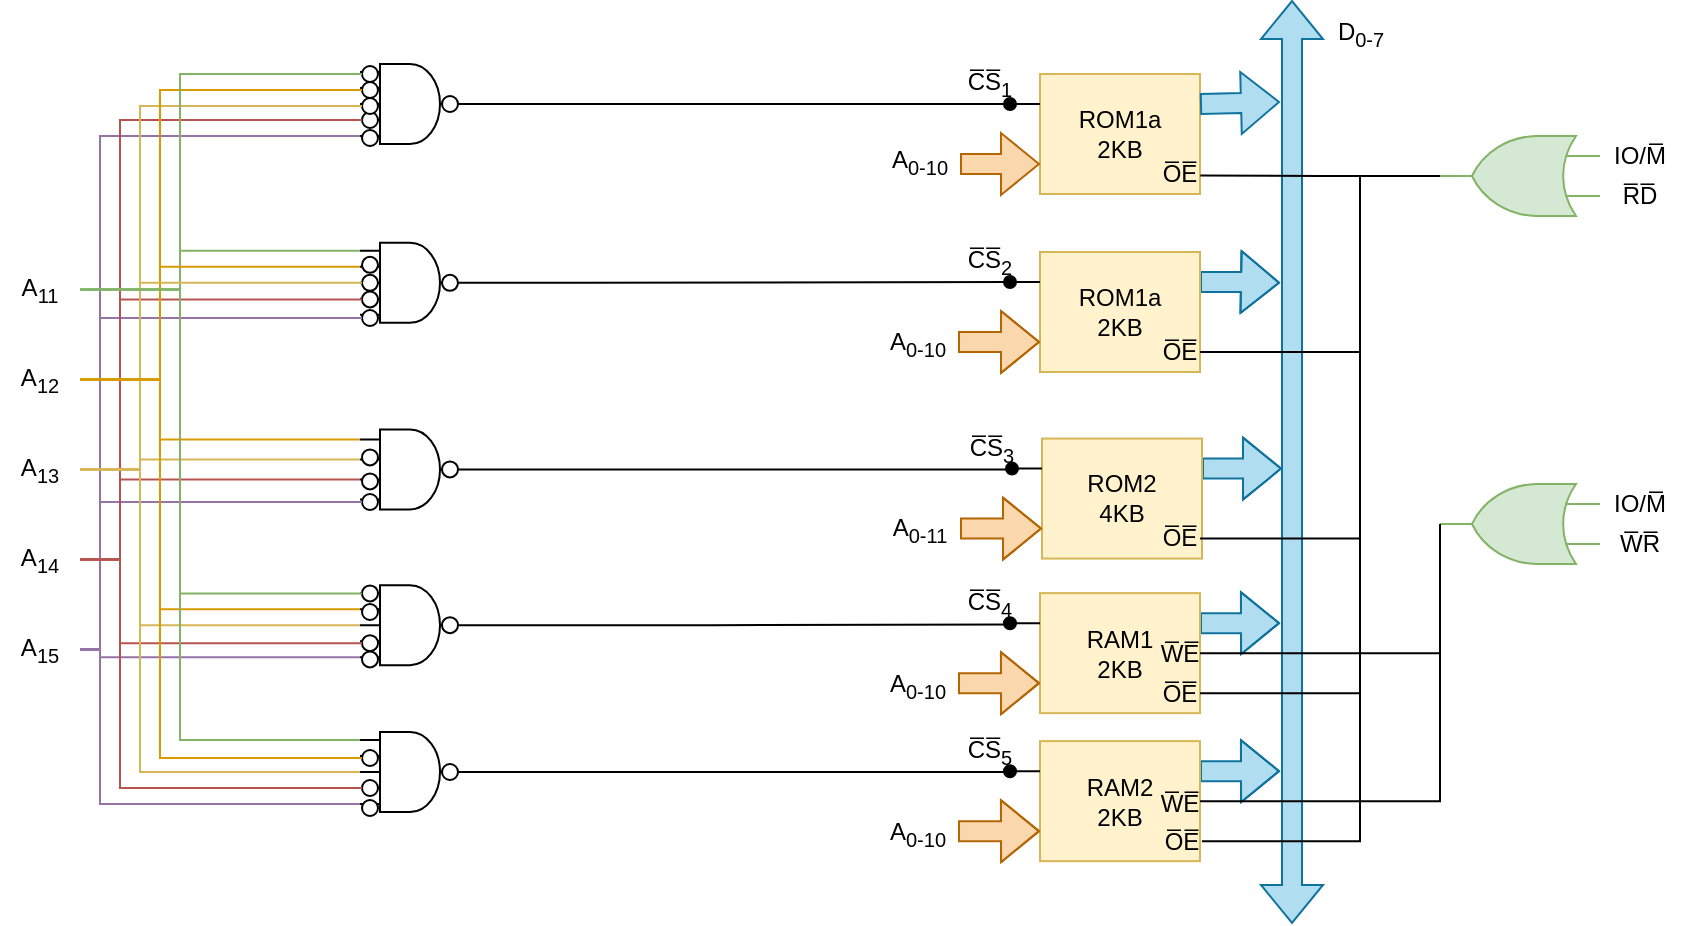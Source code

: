 <mxfile version="24.2.8" type="github">
  <diagram name="Page-1" id="wMXihCremsNAc0sntlir">
    <mxGraphModel dx="875" dy="448" grid="1" gridSize="10" guides="1" tooltips="1" connect="1" arrows="1" fold="1" page="1" pageScale="1" pageWidth="850" pageHeight="1100" math="0" shadow="0">
      <root>
        <mxCell id="0" />
        <mxCell id="1" parent="0" />
        <mxCell id="dRk_QViRMOGvH4dLuAci-54" style="edgeStyle=orthogonalEdgeStyle;rounded=0;orthogonalLoop=1;jettySize=auto;html=1;endArrow=none;endFill=0;entryX=0.853;entryY=1.01;entryDx=0;entryDy=0;entryPerimeter=0;exitX=1;exitY=0.5;exitDx=0;exitDy=0;exitPerimeter=0;" parent="1" source="QWGteJKaWxNjvonfapun-54" target="dRk_QViRMOGvH4dLuAci-194" edge="1">
          <mxGeometry relative="1" as="geometry">
            <mxPoint x="560" y="370" as="targetPoint" />
            <Array as="points">
              <mxPoint x="355" y="371" />
              <mxPoint x="506" y="370" />
            </Array>
            <mxPoint x="300" y="370" as="sourcePoint" />
          </mxGeometry>
        </mxCell>
        <mxCell id="dRk_QViRMOGvH4dLuAci-55" style="edgeStyle=orthogonalEdgeStyle;rounded=0;orthogonalLoop=1;jettySize=auto;html=1;endArrow=none;endFill=0;entryX=0.75;entryY=1;entryDx=0;entryDy=0;exitX=1;exitY=0.5;exitDx=0;exitDy=0;exitPerimeter=0;" parent="1" source="QWGteJKaWxNjvonfapun-55" target="dRk_QViRMOGvH4dLuAci-200" edge="1">
          <mxGeometry relative="1" as="geometry">
            <mxPoint x="560" y="430" as="targetPoint" />
            <Array as="points">
              <mxPoint x="430" y="444" />
              <mxPoint x="430" y="444" />
            </Array>
            <mxPoint x="320" y="444" as="sourcePoint" />
          </mxGeometry>
        </mxCell>
        <mxCell id="dRk_QViRMOGvH4dLuAci-104" style="edgeStyle=orthogonalEdgeStyle;rounded=0;orthogonalLoop=1;jettySize=auto;html=1;endArrow=none;endFill=0;entryX=0;entryY=0.25;entryDx=-15;entryDy=0;entryPerimeter=0;exitX=1;exitY=0.5;exitDx=0;exitDy=0;exitPerimeter=0;" parent="1" source="QWGteJKaWxNjvonfapun-51" target="dRk_QViRMOGvH4dLuAci-157" edge="1">
          <mxGeometry relative="1" as="geometry">
            <mxPoint x="600" y="200" as="targetPoint" />
            <Array as="points">
              <mxPoint x="290" y="199" />
            </Array>
            <mxPoint x="270" y="199" as="sourcePoint" />
          </mxGeometry>
        </mxCell>
        <mxCell id="dRk_QViRMOGvH4dLuAci-115" style="edgeStyle=orthogonalEdgeStyle;rounded=0;orthogonalLoop=1;jettySize=auto;html=1;endArrow=none;endFill=0;entryX=0;entryY=0.25;entryDx=-15;entryDy=0;entryPerimeter=0;exitX=1;exitY=0.5;exitDx=0;exitDy=0;exitPerimeter=0;" parent="1" source="QWGteJKaWxNjvonfapun-48" target="dRk_QViRMOGvH4dLuAci-107" edge="1">
          <mxGeometry relative="1" as="geometry">
            <mxPoint x="520" y="130" as="targetPoint" />
            <Array as="points">
              <mxPoint x="230" y="110" />
            </Array>
            <mxPoint x="310" y="110" as="sourcePoint" />
          </mxGeometry>
        </mxCell>
        <mxCell id="dRk_QViRMOGvH4dLuAci-45" value="A&lt;sub&gt;11&lt;/sub&gt;" style="text;html=1;align=center;verticalAlign=middle;whiteSpace=wrap;rounded=0;movable=1;resizable=1;rotatable=1;deletable=1;editable=1;locked=0;connectable=1;flipV=1;flipH=0;" parent="1" vertex="1">
          <mxGeometry y="192.71" width="40" height="20" as="geometry" />
        </mxCell>
        <mxCell id="dRk_QViRMOGvH4dLuAci-46" value="A&lt;sub&gt;12&lt;/sub&gt;" style="text;html=1;align=center;verticalAlign=middle;whiteSpace=wrap;rounded=0;movable=1;resizable=1;rotatable=1;deletable=1;editable=1;locked=0;connectable=1;flipV=1;flipH=0;" parent="1" vertex="1">
          <mxGeometry y="237.71" width="40" height="20" as="geometry" />
        </mxCell>
        <mxCell id="dRk_QViRMOGvH4dLuAci-47" value="A&lt;sub&gt;13&lt;/sub&gt;" style="text;html=1;align=center;verticalAlign=middle;whiteSpace=wrap;rounded=0;movable=1;resizable=1;rotatable=1;deletable=1;editable=1;locked=0;connectable=1;flipV=1;flipH=0;" parent="1" vertex="1">
          <mxGeometry y="282.71" width="40" height="20" as="geometry" />
        </mxCell>
        <mxCell id="dRk_QViRMOGvH4dLuAci-48" value="A&lt;sub&gt;14&lt;/sub&gt;" style="text;html=1;align=center;verticalAlign=middle;whiteSpace=wrap;rounded=0;movable=1;resizable=1;rotatable=1;deletable=1;editable=1;locked=0;connectable=1;flipV=1;flipH=0;" parent="1" vertex="1">
          <mxGeometry y="327.71" width="40" height="20" as="geometry" />
        </mxCell>
        <mxCell id="dRk_QViRMOGvH4dLuAci-49" value="A&lt;sub&gt;15&lt;/sub&gt;" style="text;html=1;align=center;verticalAlign=middle;whiteSpace=wrap;rounded=0;movable=1;resizable=1;rotatable=1;deletable=1;editable=1;locked=0;connectable=1;flipV=1;flipH=0;" parent="1" vertex="1">
          <mxGeometry y="372.71" width="40" height="20" as="geometry" />
        </mxCell>
        <mxCell id="dRk_QViRMOGvH4dLuAci-107" value="&lt;div&gt;ROM1a&lt;/div&gt;&lt;div&gt;2KB&lt;br&gt;&lt;/div&gt;" style="rounded=0;whiteSpace=wrap;html=1;fillColor=#fff2cc;strokeColor=#d6b656;points=[[0,0,0,0,0],[0,0.25,0,-15,0],[0,0.25,0,0,0],[0,0.5,0,0,0],[0,0.75,0,0,0],[0,1,0,0,0],[0.25,0,0,0,0],[0.25,1,0,0,0],[0.5,0,0,0,0],[0.5,1,0,0,0],[0.75,0,0,0,0],[0.75,1,0,0,0],[1,0,0,0,0],[1,0.25,0,0,0],[1,0.5,0,0,0],[1,0.75,0,0,0],[1,1,0,0,0]];movable=1;resizable=1;rotatable=1;deletable=1;editable=1;locked=0;connectable=1;" parent="1" vertex="1">
          <mxGeometry x="520" y="95" width="80" height="60" as="geometry" />
        </mxCell>
        <mxCell id="dRk_QViRMOGvH4dLuAci-126" style="edgeStyle=orthogonalEdgeStyle;rounded=0;orthogonalLoop=1;jettySize=auto;html=1;exitX=0;exitY=0.25;exitDx=0;exitDy=0;exitPerimeter=0;entryX=0;entryY=0.25;entryDx=-15;entryDy=0;entryPerimeter=0;endArrow=oval;endFill=1;movable=1;resizable=1;rotatable=1;deletable=1;editable=1;locked=0;connectable=1;" parent="1" source="dRk_QViRMOGvH4dLuAci-107" target="dRk_QViRMOGvH4dLuAci-107" edge="1">
          <mxGeometry relative="1" as="geometry" />
        </mxCell>
        <mxCell id="dRk_QViRMOGvH4dLuAci-128" value="C̅S̅&lt;sub&gt;1&lt;/sub&gt;" style="text;html=1;align=center;verticalAlign=middle;whiteSpace=wrap;rounded=0;movable=1;resizable=1;rotatable=1;deletable=1;editable=1;locked=0;connectable=1;" parent="1" vertex="1">
          <mxGeometry x="480" y="90" width="30" height="20" as="geometry" />
        </mxCell>
        <mxCell id="dRk_QViRMOGvH4dLuAci-134" value="A&lt;sub&gt;0-10&lt;/sub&gt;" style="text;html=1;align=center;verticalAlign=middle;whiteSpace=wrap;rounded=0;movable=1;resizable=1;rotatable=1;deletable=1;editable=1;locked=0;connectable=1;" parent="1" vertex="1">
          <mxGeometry x="440" y="129" width="40" height="20" as="geometry" />
        </mxCell>
        <mxCell id="dRk_QViRMOGvH4dLuAci-135" value="" style="shape=flexArrow;endArrow=classic;html=1;rounded=0;exitX=1;exitY=0.25;exitDx=0;exitDy=0;exitPerimeter=0;movable=1;resizable=1;rotatable=1;deletable=1;editable=1;locked=0;connectable=1;fillColor=#b1ddf0;strokeColor=#10739e;" parent="1" source="dRk_QViRMOGvH4dLuAci-107" edge="1">
          <mxGeometry width="50" height="50" relative="1" as="geometry">
            <mxPoint x="620" y="115" as="sourcePoint" />
            <mxPoint x="640" y="109" as="targetPoint" />
          </mxGeometry>
        </mxCell>
        <mxCell id="dRk_QViRMOGvH4dLuAci-155" style="edgeStyle=orthogonalEdgeStyle;rounded=0;orthogonalLoop=1;jettySize=auto;html=1;entryX=0;entryY=0.75;entryDx=0;entryDy=0;entryPerimeter=0;shape=flexArrow;movable=1;resizable=1;rotatable=1;deletable=1;editable=1;locked=0;connectable=1;fillColor=#fad7ac;strokeColor=#b46504;" parent="1" source="dRk_QViRMOGvH4dLuAci-134" target="dRk_QViRMOGvH4dLuAci-107" edge="1">
          <mxGeometry relative="1" as="geometry">
            <Array as="points">
              <mxPoint x="470" y="140" />
              <mxPoint x="470" y="140" />
            </Array>
          </mxGeometry>
        </mxCell>
        <mxCell id="dRk_QViRMOGvH4dLuAci-201" style="edgeStyle=orthogonalEdgeStyle;rounded=0;orthogonalLoop=1;jettySize=auto;html=1;exitX=1;exitY=0.25;exitDx=0;exitDy=0;exitPerimeter=0;shape=flexArrow;fillColor=#b1ddf0;strokeColor=#10739e;" parent="1" source="dRk_QViRMOGvH4dLuAci-157" edge="1">
          <mxGeometry relative="1" as="geometry">
            <mxPoint x="640" y="199.345" as="targetPoint" />
          </mxGeometry>
        </mxCell>
        <mxCell id="dRk_QViRMOGvH4dLuAci-157" value="&lt;div&gt;ROM1a&lt;/div&gt;&lt;div&gt;2KB&lt;br&gt;&lt;/div&gt;" style="rounded=0;whiteSpace=wrap;html=1;fillColor=#fff2cc;strokeColor=#d6b656;points=[[0,0,0,0,0],[0,0.25,0,-15,0],[0,0.25,0,0,0],[0,0.5,0,0,0],[0,0.75,0,0,0],[0,1,0,0,0],[0.25,0,0,0,0],[0.25,1,0,0,0],[0.5,0,0,0,0],[0.5,1,0,0,0],[0.75,0,0,0,0],[0.75,1,0,0,0],[1,0,0,0,0],[1,0.25,0,0,0],[1,0.5,0,0,0],[1,0.75,0,0,0],[1,1,0,0,0]];movable=1;resizable=1;rotatable=1;deletable=1;editable=1;locked=0;connectable=1;" parent="1" vertex="1">
          <mxGeometry x="520" y="184" width="80" height="60" as="geometry" />
        </mxCell>
        <mxCell id="dRk_QViRMOGvH4dLuAci-159" value="A&lt;sub&gt;0-10&lt;/sub&gt;" style="text;html=1;align=center;verticalAlign=middle;whiteSpace=wrap;rounded=0;movable=1;resizable=1;rotatable=1;deletable=1;editable=1;locked=0;connectable=1;" parent="1" vertex="1">
          <mxGeometry x="439" y="220" width="40" height="20" as="geometry" />
        </mxCell>
        <mxCell id="dRk_QViRMOGvH4dLuAci-162" style="edgeStyle=orthogonalEdgeStyle;rounded=0;orthogonalLoop=1;jettySize=auto;html=1;entryX=0;entryY=0.75;entryDx=0;entryDy=0;entryPerimeter=0;shape=flexArrow;fillColor=#fad7ac;strokeColor=#b46504;" parent="1" source="dRk_QViRMOGvH4dLuAci-159" target="dRk_QViRMOGvH4dLuAci-157" edge="1">
          <mxGeometry relative="1" as="geometry">
            <Array as="points">
              <mxPoint x="500" y="229" />
            </Array>
          </mxGeometry>
        </mxCell>
        <mxCell id="dRk_QViRMOGvH4dLuAci-170" style="edgeStyle=orthogonalEdgeStyle;rounded=0;orthogonalLoop=1;jettySize=auto;html=1;exitX=0;exitY=0.25;exitDx=0;exitDy=0;exitPerimeter=0;entryX=0;entryY=0.25;entryDx=-15;entryDy=0;entryPerimeter=0;endArrow=oval;endFill=1;movable=1;resizable=1;rotatable=1;deletable=1;editable=1;locked=0;connectable=1;" parent="1" source="dRk_QViRMOGvH4dLuAci-157" edge="1">
          <mxGeometry relative="1" as="geometry">
            <mxPoint x="520" y="199.43" as="sourcePoint" />
            <mxPoint x="505" y="199.43" as="targetPoint" />
          </mxGeometry>
        </mxCell>
        <mxCell id="dRk_QViRMOGvH4dLuAci-171" value="C̅S̅&lt;sub&gt;2&lt;/sub&gt;" style="text;html=1;align=center;verticalAlign=middle;whiteSpace=wrap;rounded=0;movable=1;resizable=1;rotatable=1;deletable=1;editable=1;locked=0;connectable=1;" parent="1" vertex="1">
          <mxGeometry x="480" y="179.43" width="30" height="20" as="geometry" />
        </mxCell>
        <mxCell id="dRk_QViRMOGvH4dLuAci-173" style="edgeStyle=orthogonalEdgeStyle;rounded=0;orthogonalLoop=1;jettySize=auto;html=1;exitX=1;exitY=0.25;exitDx=0;exitDy=0;exitPerimeter=0;shape=flexArrow;fillColor=#b1ddf0;strokeColor=#10739e;" parent="1" source="dRk_QViRMOGvH4dLuAci-174" edge="1">
          <mxGeometry relative="1" as="geometry">
            <mxPoint x="641" y="292.28" as="targetPoint" />
          </mxGeometry>
        </mxCell>
        <mxCell id="dRk_QViRMOGvH4dLuAci-174" value="&lt;div&gt;ROM2&lt;/div&gt;&lt;div&gt;4KB&lt;br&gt;&lt;/div&gt;" style="rounded=0;whiteSpace=wrap;html=1;fillColor=#fff2cc;strokeColor=#d6b656;points=[[0,0,0,0,0],[0,0.25,0,-15,0],[0,0.25,0,0,0],[0,0.5,0,0,0],[0,0.75,0,0,0],[0,1,0,0,0],[0.25,0,0,0,0],[0.25,1,0,0,0],[0.5,0,0,0,0],[0.5,1,0,0,0],[0.75,0,0,0,0],[0.75,1,0,0,0],[1,0,0,0,0],[1,0.25,0,0,0],[1,0.5,0,0,0],[1,0.75,0,0,0],[1,1,0,0,0]];movable=1;resizable=1;rotatable=1;deletable=1;editable=1;locked=0;connectable=1;" parent="1" vertex="1">
          <mxGeometry x="521" y="277.28" width="80" height="60" as="geometry" />
        </mxCell>
        <mxCell id="dRk_QViRMOGvH4dLuAci-175" value="A&lt;sub&gt;0-11&lt;/sub&gt;" style="text;html=1;align=center;verticalAlign=middle;whiteSpace=wrap;rounded=0;movable=1;resizable=1;rotatable=1;deletable=1;editable=1;locked=0;connectable=1;" parent="1" vertex="1">
          <mxGeometry x="440" y="313.28" width="40" height="20" as="geometry" />
        </mxCell>
        <mxCell id="dRk_QViRMOGvH4dLuAci-176" style="edgeStyle=orthogonalEdgeStyle;rounded=0;orthogonalLoop=1;jettySize=auto;html=1;entryX=0;entryY=0.75;entryDx=0;entryDy=0;entryPerimeter=0;shape=flexArrow;fillColor=#fad7ac;strokeColor=#b46504;" parent="1" source="dRk_QViRMOGvH4dLuAci-175" target="dRk_QViRMOGvH4dLuAci-174" edge="1">
          <mxGeometry relative="1" as="geometry">
            <Array as="points">
              <mxPoint x="501" y="322.28" />
            </Array>
          </mxGeometry>
        </mxCell>
        <mxCell id="dRk_QViRMOGvH4dLuAci-177" style="edgeStyle=orthogonalEdgeStyle;rounded=0;orthogonalLoop=1;jettySize=auto;html=1;exitX=0;exitY=0.25;exitDx=0;exitDy=0;exitPerimeter=0;entryX=0;entryY=0.25;entryDx=-15;entryDy=0;entryPerimeter=0;endArrow=oval;endFill=1;movable=1;resizable=1;rotatable=1;deletable=1;editable=1;locked=0;connectable=1;" parent="1" source="dRk_QViRMOGvH4dLuAci-174" edge="1">
          <mxGeometry relative="1" as="geometry">
            <mxPoint x="521" y="292.71" as="sourcePoint" />
            <mxPoint x="506" y="292.71" as="targetPoint" />
          </mxGeometry>
        </mxCell>
        <mxCell id="dRk_QViRMOGvH4dLuAci-178" value="C̅S̅&lt;sub&gt;3&lt;/sub&gt;" style="text;html=1;align=center;verticalAlign=middle;whiteSpace=wrap;rounded=0;movable=1;resizable=1;rotatable=1;deletable=1;editable=1;locked=0;connectable=1;" parent="1" vertex="1">
          <mxGeometry x="481" y="272.71" width="30" height="20" as="geometry" />
        </mxCell>
        <mxCell id="dRk_QViRMOGvH4dLuAci-189" style="edgeStyle=orthogonalEdgeStyle;rounded=0;orthogonalLoop=1;jettySize=auto;html=1;exitX=1;exitY=0.25;exitDx=0;exitDy=0;exitPerimeter=0;shape=flexArrow;fillColor=#b1ddf0;strokeColor=#10739e;" parent="1" source="dRk_QViRMOGvH4dLuAci-190" edge="1">
          <mxGeometry relative="1" as="geometry">
            <mxPoint x="640" y="369.57" as="targetPoint" />
          </mxGeometry>
        </mxCell>
        <mxCell id="dRk_QViRMOGvH4dLuAci-190" value="&lt;div&gt;RAM1&lt;/div&gt;&lt;div&gt;2KB&lt;br&gt;&lt;/div&gt;" style="rounded=0;whiteSpace=wrap;html=1;fillColor=#fff2cc;strokeColor=#d6b656;points=[[0,0,0,0,0],[0,0.25,0,-15,0],[0,0.25,0,0,0],[0,0.5,0,0,0],[0,0.75,0,0,0],[0,1,0,0,0],[0.25,0,0,0,0],[0.25,1,0,0,0],[0.5,0,0,0,0],[0.5,1,0,0,0],[0.75,0,0,0,0],[0.75,1,0,0,0],[1,0,0,0,0],[1,0.25,0,0,0],[1,0.5,0,0,0],[1,0.75,0,0,0],[1,1,0,0,0]];movable=1;resizable=1;rotatable=1;deletable=1;editable=1;locked=0;connectable=1;" parent="1" vertex="1">
          <mxGeometry x="520" y="354.57" width="80" height="60" as="geometry" />
        </mxCell>
        <mxCell id="dRk_QViRMOGvH4dLuAci-191" value="A&lt;sub&gt;0-10&lt;/sub&gt;" style="text;html=1;align=center;verticalAlign=middle;whiteSpace=wrap;rounded=0;movable=1;resizable=1;rotatable=1;deletable=1;editable=1;locked=0;connectable=1;" parent="1" vertex="1">
          <mxGeometry x="439" y="390.57" width="40" height="20" as="geometry" />
        </mxCell>
        <mxCell id="dRk_QViRMOGvH4dLuAci-192" style="edgeStyle=orthogonalEdgeStyle;rounded=0;orthogonalLoop=1;jettySize=auto;html=1;entryX=0;entryY=0.75;entryDx=0;entryDy=0;entryPerimeter=0;shape=flexArrow;fillColor=#fad7ac;strokeColor=#b46504;" parent="1" source="dRk_QViRMOGvH4dLuAci-191" target="dRk_QViRMOGvH4dLuAci-190" edge="1">
          <mxGeometry relative="1" as="geometry">
            <Array as="points">
              <mxPoint x="500" y="399.57" />
            </Array>
          </mxGeometry>
        </mxCell>
        <mxCell id="dRk_QViRMOGvH4dLuAci-193" style="edgeStyle=orthogonalEdgeStyle;rounded=0;orthogonalLoop=1;jettySize=auto;html=1;exitX=0;exitY=0.25;exitDx=0;exitDy=0;exitPerimeter=0;entryX=0;entryY=0.25;entryDx=-15;entryDy=0;entryPerimeter=0;endArrow=oval;endFill=1;movable=1;resizable=1;rotatable=1;deletable=1;editable=1;locked=0;connectable=1;" parent="1" source="dRk_QViRMOGvH4dLuAci-190" edge="1">
          <mxGeometry relative="1" as="geometry">
            <mxPoint x="520" y="370.0" as="sourcePoint" />
            <mxPoint x="505" y="370.0" as="targetPoint" />
          </mxGeometry>
        </mxCell>
        <mxCell id="dRk_QViRMOGvH4dLuAci-194" value="C̅S̅&lt;sub&gt;4&lt;/sub&gt;" style="text;html=1;align=center;verticalAlign=middle;whiteSpace=wrap;rounded=0;movable=1;resizable=1;rotatable=1;deletable=1;editable=1;locked=0;connectable=1;" parent="1" vertex="1">
          <mxGeometry x="480" y="350.0" width="30" height="20" as="geometry" />
        </mxCell>
        <mxCell id="dRk_QViRMOGvH4dLuAci-195" style="edgeStyle=orthogonalEdgeStyle;rounded=0;orthogonalLoop=1;jettySize=auto;html=1;exitX=1;exitY=0.25;exitDx=0;exitDy=0;exitPerimeter=0;shape=flexArrow;fillColor=#b1ddf0;strokeColor=#10739e;" parent="1" source="dRk_QViRMOGvH4dLuAci-196" edge="1">
          <mxGeometry relative="1" as="geometry">
            <mxPoint x="640" y="443.57" as="targetPoint" />
          </mxGeometry>
        </mxCell>
        <mxCell id="dRk_QViRMOGvH4dLuAci-196" value="&lt;div&gt;RAM2&lt;/div&gt;&lt;div&gt;2KB&lt;br&gt;&lt;/div&gt;" style="rounded=0;whiteSpace=wrap;html=1;fillColor=#fff2cc;strokeColor=#d6b656;points=[[0,0,0,0,0],[0,0.25,0,-15,0],[0,0.25,0,0,0],[0,0.5,0,0,0],[0,0.75,0,0,0],[0,1,0,0,0],[0.25,0,0,0,0],[0.25,1,0,0,0],[0.5,0,0,0,0],[0.5,1,0,0,0],[0.75,0,0,0,0],[0.75,1,0,0,0],[1,0,0,0,0],[1,0.25,0,0,0],[1,0.5,0,0,0],[1,0.75,0,0,0],[1,1,0,0,0]];movable=1;resizable=1;rotatable=1;deletable=1;editable=1;locked=0;connectable=1;" parent="1" vertex="1">
          <mxGeometry x="520" y="428.57" width="80" height="60" as="geometry" />
        </mxCell>
        <mxCell id="dRk_QViRMOGvH4dLuAci-197" value="A&lt;sub&gt;0-10&lt;/sub&gt;" style="text;html=1;align=center;verticalAlign=middle;whiteSpace=wrap;rounded=0;movable=1;resizable=1;rotatable=1;deletable=1;editable=1;locked=0;connectable=1;" parent="1" vertex="1">
          <mxGeometry x="439" y="464.57" width="40" height="20" as="geometry" />
        </mxCell>
        <mxCell id="dRk_QViRMOGvH4dLuAci-198" style="edgeStyle=orthogonalEdgeStyle;rounded=0;orthogonalLoop=1;jettySize=auto;html=1;entryX=0;entryY=0.75;entryDx=0;entryDy=0;entryPerimeter=0;shape=flexArrow;fillColor=#fad7ac;strokeColor=#b46504;" parent="1" source="dRk_QViRMOGvH4dLuAci-197" target="dRk_QViRMOGvH4dLuAci-196" edge="1">
          <mxGeometry relative="1" as="geometry">
            <Array as="points">
              <mxPoint x="500" y="473.57" />
            </Array>
          </mxGeometry>
        </mxCell>
        <mxCell id="dRk_QViRMOGvH4dLuAci-199" style="edgeStyle=orthogonalEdgeStyle;rounded=0;orthogonalLoop=1;jettySize=auto;html=1;exitX=0;exitY=0.25;exitDx=0;exitDy=0;exitPerimeter=0;entryX=0;entryY=0.25;entryDx=-15;entryDy=0;entryPerimeter=0;endArrow=oval;endFill=1;movable=1;resizable=1;rotatable=1;deletable=1;editable=1;locked=0;connectable=1;" parent="1" source="dRk_QViRMOGvH4dLuAci-196" edge="1">
          <mxGeometry relative="1" as="geometry">
            <mxPoint x="520" y="444.0" as="sourcePoint" />
            <mxPoint x="505" y="444.0" as="targetPoint" />
          </mxGeometry>
        </mxCell>
        <mxCell id="dRk_QViRMOGvH4dLuAci-200" value="C̅S̅&lt;sub&gt;5&lt;/sub&gt;" style="text;html=1;align=center;verticalAlign=middle;whiteSpace=wrap;rounded=0;movable=1;resizable=1;rotatable=1;deletable=1;editable=1;locked=0;connectable=1;" parent="1" vertex="1">
          <mxGeometry x="480" y="424.0" width="30" height="20" as="geometry" />
        </mxCell>
        <mxCell id="dRk_QViRMOGvH4dLuAci-203" value="" style="shape=flexArrow;endArrow=classic;startArrow=classic;html=1;rounded=0;fillColor=#b1ddf0;strokeColor=#10739e;" parent="1" edge="1">
          <mxGeometry width="100" height="100" relative="1" as="geometry">
            <mxPoint x="646" y="520" as="sourcePoint" />
            <mxPoint x="646" y="58" as="targetPoint" />
          </mxGeometry>
        </mxCell>
        <mxCell id="dRk_QViRMOGvH4dLuAci-204" value="D&lt;sub&gt;0-7&lt;/sub&gt;" style="text;html=1;align=center;verticalAlign=middle;resizable=0;points=[];autosize=1;strokeColor=none;fillColor=none;" parent="1" vertex="1">
          <mxGeometry x="655" y="60" width="50" height="30" as="geometry" />
        </mxCell>
        <mxCell id="dRk_QViRMOGvH4dLuAci-205" value="O̅E̅" style="text;html=1;align=center;verticalAlign=middle;whiteSpace=wrap;rounded=0;movable=1;resizable=1;rotatable=1;deletable=1;editable=1;locked=0;connectable=1;rotation=0;" parent="1" vertex="1">
          <mxGeometry x="580" y="135" width="20" height="20" as="geometry" />
        </mxCell>
        <mxCell id="dRk_QViRMOGvH4dLuAci-206" value="O̅E̅" style="text;html=1;align=center;verticalAlign=middle;whiteSpace=wrap;rounded=0;movable=1;resizable=1;rotatable=1;deletable=1;editable=1;locked=0;connectable=1;rotation=0;" parent="1" vertex="1">
          <mxGeometry x="580" y="224" width="20" height="20" as="geometry" />
        </mxCell>
        <mxCell id="dRk_QViRMOGvH4dLuAci-207" value="O̅E̅" style="text;html=1;align=center;verticalAlign=middle;whiteSpace=wrap;rounded=0;movable=1;resizable=1;rotatable=1;deletable=1;editable=1;locked=0;connectable=1;rotation=0;" parent="1" vertex="1">
          <mxGeometry x="580" y="317.28" width="20" height="20" as="geometry" />
        </mxCell>
        <mxCell id="dRk_QViRMOGvH4dLuAci-208" value="O̅E̅" style="text;html=1;align=center;verticalAlign=middle;whiteSpace=wrap;rounded=0;movable=1;resizable=1;rotatable=1;deletable=1;editable=1;locked=0;connectable=1;rotation=0;" parent="1" vertex="1">
          <mxGeometry x="580" y="394.57" width="20" height="20" as="geometry" />
        </mxCell>
        <mxCell id="dRk_QViRMOGvH4dLuAci-209" value="O̅E̅" style="text;html=1;align=center;verticalAlign=middle;whiteSpace=wrap;rounded=0;movable=1;resizable=1;rotatable=1;deletable=1;editable=1;locked=0;connectable=1;rotation=0;" parent="1" vertex="1">
          <mxGeometry x="581" y="468.57" width="20" height="20" as="geometry" />
        </mxCell>
        <mxCell id="dRk_QViRMOGvH4dLuAci-219" style="edgeStyle=orthogonalEdgeStyle;rounded=0;orthogonalLoop=1;jettySize=auto;html=1;exitX=1;exitY=0.5;exitDx=0;exitDy=0;exitPerimeter=0;entryX=1;entryY=0.5;entryDx=0;entryDy=0;endArrow=none;endFill=0;" parent="1" source="dRk_QViRMOGvH4dLuAci-210" target="dRk_QViRMOGvH4dLuAci-206" edge="1">
          <mxGeometry relative="1" as="geometry">
            <Array as="points">
              <mxPoint x="680" y="146" />
              <mxPoint x="680" y="234" />
            </Array>
          </mxGeometry>
        </mxCell>
        <mxCell id="dRk_QViRMOGvH4dLuAci-223" style="edgeStyle=orthogonalEdgeStyle;rounded=0;orthogonalLoop=1;jettySize=auto;html=1;exitX=1;exitY=0.5;exitDx=0;exitDy=0;exitPerimeter=0;entryX=1;entryY=0.5;entryDx=0;entryDy=0;endArrow=none;endFill=0;" parent="1" source="dRk_QViRMOGvH4dLuAci-210" target="dRk_QViRMOGvH4dLuAci-207" edge="1">
          <mxGeometry relative="1" as="geometry">
            <Array as="points">
              <mxPoint x="680" y="146" />
              <mxPoint x="680" y="327" />
            </Array>
          </mxGeometry>
        </mxCell>
        <mxCell id="dRk_QViRMOGvH4dLuAci-224" style="edgeStyle=orthogonalEdgeStyle;rounded=0;orthogonalLoop=1;jettySize=auto;html=1;exitX=1;exitY=0.5;exitDx=0;exitDy=0;exitPerimeter=0;entryX=1;entryY=0.5;entryDx=0;entryDy=0;endArrow=none;endFill=0;" parent="1" source="dRk_QViRMOGvH4dLuAci-210" target="dRk_QViRMOGvH4dLuAci-208" edge="1">
          <mxGeometry relative="1" as="geometry">
            <Array as="points">
              <mxPoint x="680" y="146" />
              <mxPoint x="680" y="405" />
            </Array>
          </mxGeometry>
        </mxCell>
        <mxCell id="dRk_QViRMOGvH4dLuAci-225" style="edgeStyle=orthogonalEdgeStyle;rounded=0;orthogonalLoop=1;jettySize=auto;html=1;exitX=1;exitY=0.5;exitDx=0;exitDy=0;exitPerimeter=0;entryX=1;entryY=0.5;entryDx=0;entryDy=0;endArrow=none;endFill=0;" parent="1" source="dRk_QViRMOGvH4dLuAci-210" target="dRk_QViRMOGvH4dLuAci-209" edge="1">
          <mxGeometry relative="1" as="geometry">
            <Array as="points">
              <mxPoint x="680" y="146" />
              <mxPoint x="680" y="479" />
            </Array>
          </mxGeometry>
        </mxCell>
        <mxCell id="dRk_QViRMOGvH4dLuAci-210" value="" style="verticalLabelPosition=bottom;shadow=0;dashed=0;align=center;html=1;verticalAlign=top;shape=mxgraph.electrical.logic_gates.logic_gate;operation=or;rotation=-180;fillColor=#d5e8d4;strokeColor=#82b366;" parent="1" vertex="1">
          <mxGeometry x="720" y="126" width="80" height="40" as="geometry" />
        </mxCell>
        <mxCell id="dRk_QViRMOGvH4dLuAci-211" style="edgeStyle=orthogonalEdgeStyle;rounded=0;orthogonalLoop=1;jettySize=auto;html=1;exitX=1;exitY=0.5;exitDx=0;exitDy=0;exitPerimeter=0;entryX=1.002;entryY=0.845;entryDx=0;entryDy=0;entryPerimeter=0;endArrow=none;endFill=0;" parent="1" source="dRk_QViRMOGvH4dLuAci-210" target="dRk_QViRMOGvH4dLuAci-107" edge="1">
          <mxGeometry relative="1" as="geometry" />
        </mxCell>
        <mxCell id="dRk_QViRMOGvH4dLuAci-213" value="IO/M̅" style="text;html=1;align=center;verticalAlign=middle;whiteSpace=wrap;rounded=0;movable=1;resizable=1;rotatable=1;deletable=1;editable=1;locked=0;connectable=1;rotation=0;" parent="1" vertex="1">
          <mxGeometry x="800" y="126" width="40" height="20" as="geometry" />
        </mxCell>
        <mxCell id="dRk_QViRMOGvH4dLuAci-215" value="R̅D̅" style="text;html=1;align=center;verticalAlign=middle;whiteSpace=wrap;rounded=0;movable=1;resizable=1;rotatable=1;deletable=1;editable=1;locked=0;connectable=1;rotation=0;" parent="1" vertex="1">
          <mxGeometry x="800" y="146" width="40" height="20" as="geometry" />
        </mxCell>
        <mxCell id="dRk_QViRMOGvH4dLuAci-220" value="" style="verticalLabelPosition=bottom;shadow=0;dashed=0;align=center;html=1;verticalAlign=top;shape=mxgraph.electrical.logic_gates.logic_gate;operation=or;rotation=-180;fillColor=#d5e8d4;strokeColor=#82b366;" parent="1" vertex="1">
          <mxGeometry x="720" y="300" width="80" height="40" as="geometry" />
        </mxCell>
        <mxCell id="dRk_QViRMOGvH4dLuAci-221" value="IO/M̅" style="text;html=1;align=center;verticalAlign=middle;whiteSpace=wrap;rounded=0;movable=1;resizable=1;rotatable=1;deletable=1;editable=1;locked=0;connectable=1;rotation=0;" parent="1" vertex="1">
          <mxGeometry x="800" y="300" width="40" height="20" as="geometry" />
        </mxCell>
        <mxCell id="dRk_QViRMOGvH4dLuAci-222" value="W̅R̅" style="text;html=1;align=center;verticalAlign=middle;whiteSpace=wrap;rounded=0;movable=1;resizable=1;rotatable=1;deletable=1;editable=1;locked=0;connectable=1;rotation=0;" parent="1" vertex="1">
          <mxGeometry x="800" y="320" width="40" height="20" as="geometry" />
        </mxCell>
        <mxCell id="dRk_QViRMOGvH4dLuAci-227" style="edgeStyle=orthogonalEdgeStyle;rounded=0;orthogonalLoop=1;jettySize=auto;html=1;exitX=1;exitY=0.5;exitDx=0;exitDy=0;exitPerimeter=0;entryX=1;entryY=0.5;entryDx=0;entryDy=0;entryPerimeter=0;endArrow=none;endFill=0;" parent="1" source="dRk_QViRMOGvH4dLuAci-196" target="dRk_QViRMOGvH4dLuAci-220" edge="1">
          <mxGeometry relative="1" as="geometry">
            <Array as="points">
              <mxPoint x="720" y="459" />
            </Array>
          </mxGeometry>
        </mxCell>
        <mxCell id="dRk_QViRMOGvH4dLuAci-228" style="edgeStyle=orthogonalEdgeStyle;rounded=0;orthogonalLoop=1;jettySize=auto;html=1;exitX=1;exitY=0.5;exitDx=0;exitDy=0;exitPerimeter=0;entryX=1;entryY=0.5;entryDx=0;entryDy=0;entryPerimeter=0;endArrow=none;endFill=0;" parent="1" source="dRk_QViRMOGvH4dLuAci-190" target="dRk_QViRMOGvH4dLuAci-220" edge="1">
          <mxGeometry relative="1" as="geometry">
            <Array as="points">
              <mxPoint x="720" y="385" />
            </Array>
          </mxGeometry>
        </mxCell>
        <mxCell id="dRk_QViRMOGvH4dLuAci-229" value="W̅E̅" style="text;html=1;align=center;verticalAlign=middle;whiteSpace=wrap;rounded=0;movable=1;resizable=1;rotatable=1;deletable=1;editable=1;locked=0;connectable=1;rotation=0;" parent="1" vertex="1">
          <mxGeometry x="580" y="374.57" width="20" height="20" as="geometry" />
        </mxCell>
        <mxCell id="dRk_QViRMOGvH4dLuAci-231" value="W̅E̅" style="text;html=1;align=center;verticalAlign=middle;whiteSpace=wrap;rounded=0;movable=1;resizable=1;rotatable=1;deletable=1;editable=1;locked=0;connectable=1;rotation=0;" parent="1" vertex="1">
          <mxGeometry x="580" y="450" width="20" height="20" as="geometry" />
        </mxCell>
        <mxCell id="QWGteJKaWxNjvonfapun-39" style="edgeStyle=orthogonalEdgeStyle;rounded=0;orthogonalLoop=1;jettySize=auto;html=1;exitX=1;exitY=0.5;exitDx=0;exitDy=0;exitPerimeter=0;entryX=0.75;entryY=1;entryDx=0;entryDy=0;endArrow=none;endFill=0;" parent="1" source="QWGteJKaWxNjvonfapun-53" target="dRk_QViRMOGvH4dLuAci-178" edge="1">
          <mxGeometry relative="1" as="geometry">
            <mxPoint x="280" y="293" as="sourcePoint" />
            <Array as="points">
              <mxPoint x="430" y="293" />
              <mxPoint x="430" y="293" />
            </Array>
          </mxGeometry>
        </mxCell>
        <mxCell id="QWGteJKaWxNjvonfapun-48" value="" style="verticalLabelPosition=bottom;shadow=0;dashed=0;align=center;html=1;verticalAlign=top;shape=mxgraph.electrical.logic_gates.logic_gate;operation=and;numInputs=5;" parent="1" vertex="1">
          <mxGeometry x="180" y="90" width="50" height="40" as="geometry" />
        </mxCell>
        <mxCell id="QWGteJKaWxNjvonfapun-51" value="" style="verticalLabelPosition=bottom;shadow=0;dashed=0;align=center;html=1;verticalAlign=top;shape=mxgraph.electrical.logic_gates.logic_gate;operation=and;numInputs=5;" parent="1" vertex="1">
          <mxGeometry x="180" y="179.43" width="50" height="40" as="geometry" />
        </mxCell>
        <mxCell id="QWGteJKaWxNjvonfapun-53" value="" style="verticalLabelPosition=bottom;shadow=0;dashed=0;align=center;html=1;verticalAlign=top;shape=mxgraph.electrical.logic_gates.logic_gate;operation=and;numInputs=4;" parent="1" vertex="1">
          <mxGeometry x="180" y="272.71" width="50" height="40" as="geometry" />
        </mxCell>
        <mxCell id="QWGteJKaWxNjvonfapun-54" value="" style="verticalLabelPosition=bottom;shadow=0;dashed=0;align=center;html=1;verticalAlign=top;shape=mxgraph.electrical.logic_gates.logic_gate;operation=and;numInputs=5;" parent="1" vertex="1">
          <mxGeometry x="180" y="350.57" width="50" height="40" as="geometry" />
        </mxCell>
        <mxCell id="QWGteJKaWxNjvonfapun-55" value="" style="verticalLabelPosition=bottom;shadow=0;dashed=0;align=center;html=1;verticalAlign=top;shape=mxgraph.electrical.logic_gates.logic_gate;operation=and;numInputs=5;" parent="1" vertex="1">
          <mxGeometry x="180" y="424" width="50" height="40" as="geometry" />
        </mxCell>
        <mxCell id="QWGteJKaWxNjvonfapun-56" value="" style="verticalLabelPosition=bottom;shadow=0;dashed=0;align=center;html=1;verticalAlign=top;shape=mxgraph.electrical.logic_gates.inverting_contact;" parent="1" vertex="1">
          <mxGeometry x="180" y="113" width="10" height="10" as="geometry" />
        </mxCell>
        <mxCell id="QWGteJKaWxNjvonfapun-58" value="" style="verticalLabelPosition=bottom;shadow=0;dashed=0;align=center;html=1;verticalAlign=top;shape=mxgraph.electrical.logic_gates.inverting_contact;" parent="1" vertex="1">
          <mxGeometry x="180" y="122" width="10" height="10" as="geometry" />
        </mxCell>
        <mxCell id="QWGteJKaWxNjvonfapun-59" value="" style="verticalLabelPosition=bottom;shadow=0;dashed=0;align=center;html=1;verticalAlign=top;shape=mxgraph.electrical.logic_gates.inverting_contact;" parent="1" vertex="1">
          <mxGeometry x="180" y="202.71" width="10" height="10" as="geometry" />
        </mxCell>
        <mxCell id="QWGteJKaWxNjvonfapun-60" value="" style="verticalLabelPosition=bottom;shadow=0;dashed=0;align=center;html=1;verticalAlign=top;shape=mxgraph.electrical.logic_gates.inverting_contact;" parent="1" vertex="1">
          <mxGeometry x="180" y="212" width="10" height="10" as="geometry" />
        </mxCell>
        <mxCell id="QWGteJKaWxNjvonfapun-61" value="" style="verticalLabelPosition=bottom;shadow=0;dashed=0;align=center;html=1;verticalAlign=top;shape=mxgraph.electrical.logic_gates.inverting_contact;" parent="1" vertex="1">
          <mxGeometry x="180" y="293.71" width="10" height="10" as="geometry" />
        </mxCell>
        <mxCell id="QWGteJKaWxNjvonfapun-62" value="" style="verticalLabelPosition=bottom;shadow=0;dashed=0;align=center;html=1;verticalAlign=top;shape=mxgraph.electrical.logic_gates.inverting_contact;" parent="1" vertex="1">
          <mxGeometry x="180" y="304" width="10" height="10" as="geometry" />
        </mxCell>
        <mxCell id="QWGteJKaWxNjvonfapun-63" value="" style="verticalLabelPosition=bottom;shadow=0;dashed=0;align=center;html=1;verticalAlign=top;shape=mxgraph.electrical.logic_gates.inverting_contact;" parent="1" vertex="1">
          <mxGeometry x="180" y="374.57" width="10" height="10" as="geometry" />
        </mxCell>
        <mxCell id="QWGteJKaWxNjvonfapun-66" value="" style="verticalLabelPosition=bottom;shadow=0;dashed=0;align=center;html=1;verticalAlign=top;shape=mxgraph.electrical.logic_gates.inverting_contact;" parent="1" vertex="1">
          <mxGeometry x="180" y="382.71" width="10" height="10" as="geometry" />
        </mxCell>
        <mxCell id="QWGteJKaWxNjvonfapun-67" value="" style="verticalLabelPosition=bottom;shadow=0;dashed=0;align=center;html=1;verticalAlign=top;shape=mxgraph.electrical.logic_gates.inverting_contact;" parent="1" vertex="1">
          <mxGeometry x="180" y="447" width="10" height="10" as="geometry" />
        </mxCell>
        <mxCell id="QWGteJKaWxNjvonfapun-68" value="" style="verticalLabelPosition=bottom;shadow=0;dashed=0;align=center;html=1;verticalAlign=top;shape=mxgraph.electrical.logic_gates.inverting_contact;" parent="1" vertex="1">
          <mxGeometry x="180" y="457" width="10" height="10" as="geometry" />
        </mxCell>
        <mxCell id="QWGteJKaWxNjvonfapun-69" style="edgeStyle=orthogonalEdgeStyle;rounded=0;orthogonalLoop=1;jettySize=auto;html=1;exitX=1;exitY=0.5;exitDx=0;exitDy=0;entryX=0.1;entryY=0.5;entryDx=0;entryDy=0;entryPerimeter=0;endArrow=none;endFill=0;fillColor=#f8cecc;strokeColor=#b85450;" parent="1" source="dRk_QViRMOGvH4dLuAci-48" target="QWGteJKaWxNjvonfapun-63" edge="1">
          <mxGeometry relative="1" as="geometry">
            <Array as="points">
              <mxPoint x="60" y="338" />
              <mxPoint x="60" y="380" />
            </Array>
          </mxGeometry>
        </mxCell>
        <mxCell id="QWGteJKaWxNjvonfapun-70" style="edgeStyle=orthogonalEdgeStyle;rounded=0;orthogonalLoop=1;jettySize=auto;html=1;exitX=1;exitY=0.5;exitDx=0;exitDy=0;entryX=0;entryY=0.9;entryDx=0;entryDy=0;entryPerimeter=0;endArrow=none;endFill=0;fillColor=#e1d5e7;strokeColor=#9673a6;" parent="1" source="dRk_QViRMOGvH4dLuAci-49" target="QWGteJKaWxNjvonfapun-54" edge="1">
          <mxGeometry relative="1" as="geometry">
            <Array as="points">
              <mxPoint x="50" y="383" />
              <mxPoint x="50" y="387" />
            </Array>
          </mxGeometry>
        </mxCell>
        <mxCell id="QWGteJKaWxNjvonfapun-71" style="edgeStyle=orthogonalEdgeStyle;rounded=0;orthogonalLoop=1;jettySize=auto;html=1;exitX=1;exitY=0.5;exitDx=0;exitDy=0;entryX=0.1;entryY=0.5;entryDx=0;entryDy=0;entryPerimeter=0;endArrow=none;endFill=0;fillColor=#f8cecc;strokeColor=#b85450;" parent="1" source="dRk_QViRMOGvH4dLuAci-48" target="QWGteJKaWxNjvonfapun-67" edge="1">
          <mxGeometry relative="1" as="geometry">
            <Array as="points">
              <mxPoint x="60" y="338" />
              <mxPoint x="60" y="452" />
            </Array>
          </mxGeometry>
        </mxCell>
        <mxCell id="QWGteJKaWxNjvonfapun-72" style="edgeStyle=orthogonalEdgeStyle;rounded=0;orthogonalLoop=1;jettySize=auto;html=1;exitX=1;exitY=0.5;exitDx=0;exitDy=0;entryX=0;entryY=0.9;entryDx=0;entryDy=0;entryPerimeter=0;endArrow=none;endFill=0;fillColor=#e1d5e7;strokeColor=#9673a6;" parent="1" source="dRk_QViRMOGvH4dLuAci-49" target="QWGteJKaWxNjvonfapun-55" edge="1">
          <mxGeometry relative="1" as="geometry">
            <Array as="points">
              <mxPoint x="50" y="383" />
              <mxPoint x="50" y="460" />
            </Array>
          </mxGeometry>
        </mxCell>
        <mxCell id="QWGteJKaWxNjvonfapun-73" style="edgeStyle=orthogonalEdgeStyle;rounded=0;orthogonalLoop=1;jettySize=auto;html=1;exitX=1;exitY=0.5;exitDx=0;exitDy=0;entryX=0.1;entryY=0.5;entryDx=0;entryDy=0;entryPerimeter=0;fillColor=#e1d5e7;strokeColor=#9673a6;endArrow=none;endFill=0;" parent="1" source="dRk_QViRMOGvH4dLuAci-49" target="QWGteJKaWxNjvonfapun-62" edge="1">
          <mxGeometry relative="1" as="geometry">
            <Array as="points">
              <mxPoint x="50" y="383" />
              <mxPoint x="50" y="309" />
            </Array>
          </mxGeometry>
        </mxCell>
        <mxCell id="QWGteJKaWxNjvonfapun-74" style="edgeStyle=orthogonalEdgeStyle;rounded=0;orthogonalLoop=1;jettySize=auto;html=1;exitX=1;exitY=0.5;exitDx=0;exitDy=0;entryX=0.1;entryY=0.5;entryDx=0;entryDy=0;entryPerimeter=0;fillColor=#e1d5e7;strokeColor=#9673a6;endArrow=none;endFill=0;" parent="1" source="dRk_QViRMOGvH4dLuAci-49" target="QWGteJKaWxNjvonfapun-60" edge="1">
          <mxGeometry relative="1" as="geometry">
            <Array as="points">
              <mxPoint x="50" y="383" />
              <mxPoint x="50" y="217" />
            </Array>
          </mxGeometry>
        </mxCell>
        <mxCell id="QWGteJKaWxNjvonfapun-75" style="edgeStyle=orthogonalEdgeStyle;rounded=0;orthogonalLoop=1;jettySize=auto;html=1;exitX=1;exitY=0.5;exitDx=0;exitDy=0;entryX=0;entryY=0.9;entryDx=0;entryDy=0;entryPerimeter=0;fillColor=#e1d5e7;strokeColor=#9673a6;endArrow=none;endFill=0;" parent="1" source="dRk_QViRMOGvH4dLuAci-49" target="QWGteJKaWxNjvonfapun-48" edge="1">
          <mxGeometry relative="1" as="geometry">
            <Array as="points">
              <mxPoint x="50" y="383" />
              <mxPoint x="50" y="126" />
            </Array>
          </mxGeometry>
        </mxCell>
        <mxCell id="QWGteJKaWxNjvonfapun-76" style="edgeStyle=orthogonalEdgeStyle;rounded=0;orthogonalLoop=1;jettySize=auto;html=1;exitX=1;exitY=0.5;exitDx=0;exitDy=0;entryX=0;entryY=0.625;entryDx=0;entryDy=0;entryPerimeter=0;fillColor=#f8cecc;strokeColor=#b85450;endArrow=none;endFill=0;" parent="1" source="dRk_QViRMOGvH4dLuAci-48" target="QWGteJKaWxNjvonfapun-53" edge="1">
          <mxGeometry relative="1" as="geometry">
            <Array as="points">
              <mxPoint x="60" y="338" />
              <mxPoint x="60" y="298" />
            </Array>
          </mxGeometry>
        </mxCell>
        <mxCell id="QWGteJKaWxNjvonfapun-77" style="edgeStyle=orthogonalEdgeStyle;rounded=0;orthogonalLoop=1;jettySize=auto;html=1;exitX=1;exitY=0.5;exitDx=0;exitDy=0;entryX=0.1;entryY=0.5;entryDx=0;entryDy=0;entryPerimeter=0;fillColor=#f8cecc;strokeColor=#b85450;endArrow=none;endFill=0;" parent="1" source="dRk_QViRMOGvH4dLuAci-48" target="QWGteJKaWxNjvonfapun-59" edge="1">
          <mxGeometry relative="1" as="geometry">
            <Array as="points">
              <mxPoint x="60" y="338" />
              <mxPoint x="60" y="208" />
            </Array>
          </mxGeometry>
        </mxCell>
        <mxCell id="QWGteJKaWxNjvonfapun-78" style="edgeStyle=orthogonalEdgeStyle;rounded=0;orthogonalLoop=1;jettySize=auto;html=1;exitX=1;exitY=0.5;exitDx=0;exitDy=0;entryX=0.1;entryY=0.5;entryDx=0;entryDy=0;entryPerimeter=0;fillColor=#f8cecc;strokeColor=#b85450;endArrow=none;endFill=0;" parent="1" source="dRk_QViRMOGvH4dLuAci-48" target="QWGteJKaWxNjvonfapun-56" edge="1">
          <mxGeometry relative="1" as="geometry">
            <Array as="points">
              <mxPoint x="60" y="338" />
              <mxPoint x="60" y="118" />
            </Array>
          </mxGeometry>
        </mxCell>
        <mxCell id="qIAUx_opdsWf-stqVEPp-1" value="" style="verticalLabelPosition=bottom;shadow=0;dashed=0;align=center;html=1;verticalAlign=top;shape=mxgraph.electrical.logic_gates.inverting_contact;" vertex="1" parent="1">
          <mxGeometry x="180" y="90" width="10" height="10" as="geometry" />
        </mxCell>
        <mxCell id="qIAUx_opdsWf-stqVEPp-2" value="" style="verticalLabelPosition=bottom;shadow=0;dashed=0;align=center;html=1;verticalAlign=top;shape=mxgraph.electrical.logic_gates.inverting_contact;" vertex="1" parent="1">
          <mxGeometry x="180" y="98" width="10" height="10" as="geometry" />
        </mxCell>
        <mxCell id="qIAUx_opdsWf-stqVEPp-3" value="" style="verticalLabelPosition=bottom;shadow=0;dashed=0;align=center;html=1;verticalAlign=top;shape=mxgraph.electrical.logic_gates.inverting_contact;" vertex="1" parent="1">
          <mxGeometry x="180" y="106" width="10" height="10" as="geometry" />
        </mxCell>
        <mxCell id="qIAUx_opdsWf-stqVEPp-4" style="edgeStyle=orthogonalEdgeStyle;rounded=0;orthogonalLoop=1;jettySize=auto;html=1;exitX=1;exitY=0.5;exitDx=0;exitDy=0;entryX=0.1;entryY=0.5;entryDx=0;entryDy=0;entryPerimeter=0;fillColor=#fff2cc;strokeColor=#d6b656;endArrow=none;endFill=0;" edge="1" parent="1" source="dRk_QViRMOGvH4dLuAci-47" target="qIAUx_opdsWf-stqVEPp-3">
          <mxGeometry relative="1" as="geometry">
            <Array as="points">
              <mxPoint x="70" y="293" />
              <mxPoint x="70" y="111" />
            </Array>
          </mxGeometry>
        </mxCell>
        <mxCell id="qIAUx_opdsWf-stqVEPp-5" value="" style="verticalLabelPosition=bottom;shadow=0;dashed=0;align=center;html=1;verticalAlign=top;shape=mxgraph.electrical.logic_gates.inverting_contact;" vertex="1" parent="1">
          <mxGeometry x="220" y="105" width="10" height="10" as="geometry" />
        </mxCell>
        <mxCell id="qIAUx_opdsWf-stqVEPp-6" value="" style="verticalLabelPosition=bottom;shadow=0;dashed=0;align=center;html=1;verticalAlign=top;shape=mxgraph.electrical.logic_gates.inverting_contact;" vertex="1" parent="1">
          <mxGeometry x="220" y="194.43" width="10" height="10" as="geometry" />
        </mxCell>
        <mxCell id="qIAUx_opdsWf-stqVEPp-7" value="" style="verticalLabelPosition=bottom;shadow=0;dashed=0;align=center;html=1;verticalAlign=top;shape=mxgraph.electrical.logic_gates.inverting_contact;" vertex="1" parent="1">
          <mxGeometry x="220" y="287.71" width="10" height="10" as="geometry" />
        </mxCell>
        <mxCell id="qIAUx_opdsWf-stqVEPp-8" value="" style="verticalLabelPosition=bottom;shadow=0;dashed=0;align=center;html=1;verticalAlign=top;shape=mxgraph.electrical.logic_gates.inverting_contact;" vertex="1" parent="1">
          <mxGeometry x="220" y="365.57" width="10" height="10" as="geometry" />
        </mxCell>
        <mxCell id="qIAUx_opdsWf-stqVEPp-9" value="" style="verticalLabelPosition=bottom;shadow=0;dashed=0;align=center;html=1;verticalAlign=top;shape=mxgraph.electrical.logic_gates.inverting_contact;" vertex="1" parent="1">
          <mxGeometry x="220" y="439" width="10" height="10" as="geometry" />
        </mxCell>
        <mxCell id="qIAUx_opdsWf-stqVEPp-10" style="edgeStyle=orthogonalEdgeStyle;rounded=0;orthogonalLoop=1;jettySize=auto;html=1;exitX=1;exitY=0.5;exitDx=0;exitDy=0;entryX=0.1;entryY=0.5;entryDx=0;entryDy=0;entryPerimeter=0;fillColor=#ffe6cc;strokeColor=#d79b00;endArrow=none;endFill=0;" edge="1" parent="1" source="dRk_QViRMOGvH4dLuAci-46" target="qIAUx_opdsWf-stqVEPp-2">
          <mxGeometry relative="1" as="geometry">
            <Array as="points">
              <mxPoint x="80" y="248" />
              <mxPoint x="80" y="103" />
            </Array>
          </mxGeometry>
        </mxCell>
        <mxCell id="qIAUx_opdsWf-stqVEPp-11" style="edgeStyle=orthogonalEdgeStyle;rounded=0;orthogonalLoop=1;jettySize=auto;html=1;exitX=1;exitY=0.5;exitDx=0;exitDy=0;entryX=0.1;entryY=0.5;entryDx=0;entryDy=0;entryPerimeter=0;fillColor=#d5e8d4;strokeColor=#82b366;endArrow=none;endFill=0;" edge="1" parent="1" source="dRk_QViRMOGvH4dLuAci-45" target="qIAUx_opdsWf-stqVEPp-1">
          <mxGeometry relative="1" as="geometry">
            <Array as="points">
              <mxPoint x="90" y="203" />
              <mxPoint x="90" y="95" />
            </Array>
          </mxGeometry>
        </mxCell>
        <mxCell id="qIAUx_opdsWf-stqVEPp-12" value="" style="verticalLabelPosition=bottom;shadow=0;dashed=0;align=center;html=1;verticalAlign=top;shape=mxgraph.electrical.logic_gates.inverting_contact;" vertex="1" parent="1">
          <mxGeometry x="180" y="194.43" width="10" height="10" as="geometry" />
        </mxCell>
        <mxCell id="qIAUx_opdsWf-stqVEPp-13" value="" style="verticalLabelPosition=bottom;shadow=0;dashed=0;align=center;html=1;verticalAlign=top;shape=mxgraph.electrical.logic_gates.inverting_contact;" vertex="1" parent="1">
          <mxGeometry x="180" y="185.43" width="10" height="10" as="geometry" />
        </mxCell>
        <mxCell id="qIAUx_opdsWf-stqVEPp-15" style="edgeStyle=orthogonalEdgeStyle;rounded=0;orthogonalLoop=1;jettySize=auto;html=1;exitX=1;exitY=0.5;exitDx=0;exitDy=0;entryX=0;entryY=0.1;entryDx=0;entryDy=0;entryPerimeter=0;fillColor=#d5e8d4;strokeColor=#82b366;endArrow=none;endFill=0;" edge="1" parent="1" source="dRk_QViRMOGvH4dLuAci-45" target="QWGteJKaWxNjvonfapun-51">
          <mxGeometry relative="1" as="geometry">
            <Array as="points">
              <mxPoint x="90" y="203" />
              <mxPoint x="90" y="183" />
            </Array>
          </mxGeometry>
        </mxCell>
        <mxCell id="qIAUx_opdsWf-stqVEPp-16" style="edgeStyle=orthogonalEdgeStyle;rounded=0;orthogonalLoop=1;jettySize=auto;html=1;exitX=1;exitY=0.5;exitDx=0;exitDy=0;entryX=0;entryY=0.3;entryDx=0;entryDy=0;entryPerimeter=0;fillColor=#ffe6cc;strokeColor=#d79b00;endArrow=none;endFill=0;" edge="1" parent="1" source="dRk_QViRMOGvH4dLuAci-46" target="QWGteJKaWxNjvonfapun-51">
          <mxGeometry relative="1" as="geometry">
            <Array as="points">
              <mxPoint x="80" y="248" />
              <mxPoint x="80" y="191" />
            </Array>
          </mxGeometry>
        </mxCell>
        <mxCell id="qIAUx_opdsWf-stqVEPp-17" style="edgeStyle=orthogonalEdgeStyle;rounded=0;orthogonalLoop=1;jettySize=auto;html=1;exitX=1;exitY=0.5;exitDx=0;exitDy=0;entryX=0.1;entryY=0.5;entryDx=0;entryDy=0;entryPerimeter=0;fillColor=#fff2cc;strokeColor=#d6b656;endArrow=none;endFill=0;" edge="1" parent="1" source="dRk_QViRMOGvH4dLuAci-47" target="qIAUx_opdsWf-stqVEPp-12">
          <mxGeometry relative="1" as="geometry">
            <Array as="points">
              <mxPoint x="70" y="293" />
              <mxPoint x="70" y="199" />
            </Array>
          </mxGeometry>
        </mxCell>
        <mxCell id="qIAUx_opdsWf-stqVEPp-19" value="" style="verticalLabelPosition=bottom;shadow=0;dashed=0;align=center;html=1;verticalAlign=top;shape=mxgraph.electrical.logic_gates.inverting_contact;" vertex="1" parent="1">
          <mxGeometry x="180" y="281.71" width="10" height="10" as="geometry" />
        </mxCell>
        <mxCell id="qIAUx_opdsWf-stqVEPp-20" style="edgeStyle=orthogonalEdgeStyle;rounded=0;orthogonalLoop=1;jettySize=auto;html=1;exitX=1;exitY=0.5;exitDx=0;exitDy=0;entryX=0;entryY=0.375;entryDx=0;entryDy=0;entryPerimeter=0;fillColor=#fff2cc;strokeColor=#d6b656;endArrow=none;endFill=0;" edge="1" parent="1" source="dRk_QViRMOGvH4dLuAci-47" target="QWGteJKaWxNjvonfapun-53">
          <mxGeometry relative="1" as="geometry">
            <Array as="points">
              <mxPoint x="70" y="293" />
              <mxPoint x="70" y="288" />
            </Array>
          </mxGeometry>
        </mxCell>
        <mxCell id="qIAUx_opdsWf-stqVEPp-21" style="edgeStyle=orthogonalEdgeStyle;rounded=0;orthogonalLoop=1;jettySize=auto;html=1;exitX=1;exitY=0.5;exitDx=0;exitDy=0;entryX=0;entryY=0.125;entryDx=0;entryDy=0;entryPerimeter=0;fillColor=#ffe6cc;strokeColor=#d79b00;endArrow=none;endFill=0;" edge="1" parent="1" source="dRk_QViRMOGvH4dLuAci-46" target="QWGteJKaWxNjvonfapun-53">
          <mxGeometry relative="1" as="geometry">
            <Array as="points">
              <mxPoint x="80" y="248" />
              <mxPoint x="80" y="278" />
            </Array>
          </mxGeometry>
        </mxCell>
        <mxCell id="qIAUx_opdsWf-stqVEPp-22" value="" style="verticalLabelPosition=bottom;shadow=0;dashed=0;align=center;html=1;verticalAlign=top;shape=mxgraph.electrical.logic_gates.inverting_contact;" vertex="1" parent="1">
          <mxGeometry x="180" y="359" width="10" height="10" as="geometry" />
        </mxCell>
        <mxCell id="qIAUx_opdsWf-stqVEPp-23" value="" style="verticalLabelPosition=bottom;shadow=0;dashed=0;align=center;html=1;verticalAlign=top;shape=mxgraph.electrical.logic_gates.inverting_contact;" vertex="1" parent="1">
          <mxGeometry x="180" y="349.71" width="10" height="10" as="geometry" />
        </mxCell>
        <mxCell id="qIAUx_opdsWf-stqVEPp-24" style="edgeStyle=orthogonalEdgeStyle;rounded=0;orthogonalLoop=1;jettySize=auto;html=1;exitX=1;exitY=0.5;exitDx=0;exitDy=0;entryX=0;entryY=0.5;entryDx=0;entryDy=0;entryPerimeter=0;fillColor=#fff2cc;strokeColor=#d6b656;endArrow=none;endFill=0;" edge="1" parent="1" source="dRk_QViRMOGvH4dLuAci-47" target="QWGteJKaWxNjvonfapun-54">
          <mxGeometry relative="1" as="geometry">
            <Array as="points">
              <mxPoint x="70" y="293" />
              <mxPoint x="70" y="371" />
            </Array>
          </mxGeometry>
        </mxCell>
        <mxCell id="qIAUx_opdsWf-stqVEPp-25" style="edgeStyle=orthogonalEdgeStyle;rounded=0;orthogonalLoop=1;jettySize=auto;html=1;exitX=1;exitY=0.5;exitDx=0;exitDy=0;entryX=0;entryY=0.3;entryDx=0;entryDy=0;entryPerimeter=0;fillColor=#ffe6cc;strokeColor=#d79b00;endArrow=none;endFill=0;" edge="1" parent="1" source="dRk_QViRMOGvH4dLuAci-46" target="QWGteJKaWxNjvonfapun-54">
          <mxGeometry relative="1" as="geometry">
            <Array as="points">
              <mxPoint x="80" y="248" />
              <mxPoint x="80" y="363" />
            </Array>
          </mxGeometry>
        </mxCell>
        <mxCell id="qIAUx_opdsWf-stqVEPp-26" style="edgeStyle=orthogonalEdgeStyle;rounded=0;orthogonalLoop=1;jettySize=auto;html=1;exitX=1;exitY=0.5;exitDx=0;exitDy=0;entryX=0.1;entryY=0.5;entryDx=0;entryDy=0;entryPerimeter=0;fillColor=#d5e8d4;strokeColor=#82b366;endArrow=none;endFill=0;" edge="1" parent="1" source="dRk_QViRMOGvH4dLuAci-45" target="qIAUx_opdsWf-stqVEPp-23">
          <mxGeometry relative="1" as="geometry">
            <Array as="points">
              <mxPoint x="90" y="203" />
              <mxPoint x="90" y="355" />
            </Array>
          </mxGeometry>
        </mxCell>
        <mxCell id="qIAUx_opdsWf-stqVEPp-27" value="" style="verticalLabelPosition=bottom;shadow=0;dashed=0;align=center;html=1;verticalAlign=top;shape=mxgraph.electrical.logic_gates.inverting_contact;" vertex="1" parent="1">
          <mxGeometry x="180" y="432" width="10" height="10" as="geometry" />
        </mxCell>
        <mxCell id="qIAUx_opdsWf-stqVEPp-28" style="edgeStyle=orthogonalEdgeStyle;rounded=0;orthogonalLoop=1;jettySize=auto;html=1;exitX=1;exitY=0.5;exitDx=0;exitDy=0;entryX=0;entryY=0.5;entryDx=0;entryDy=0;entryPerimeter=0;fillColor=#fff2cc;strokeColor=#d6b656;endArrow=none;endFill=0;" edge="1" parent="1" source="dRk_QViRMOGvH4dLuAci-47" target="QWGteJKaWxNjvonfapun-55">
          <mxGeometry relative="1" as="geometry">
            <Array as="points">
              <mxPoint x="70" y="293" />
              <mxPoint x="70" y="444" />
            </Array>
          </mxGeometry>
        </mxCell>
        <mxCell id="qIAUx_opdsWf-stqVEPp-29" style="edgeStyle=orthogonalEdgeStyle;rounded=0;orthogonalLoop=1;jettySize=auto;html=1;exitX=1;exitY=0.5;exitDx=0;exitDy=0;entryX=0.1;entryY=0.5;entryDx=0;entryDy=0;entryPerimeter=0;fillColor=#ffe6cc;strokeColor=#d79b00;endArrow=none;endFill=0;" edge="1" parent="1" source="dRk_QViRMOGvH4dLuAci-46" target="qIAUx_opdsWf-stqVEPp-27">
          <mxGeometry relative="1" as="geometry">
            <Array as="points">
              <mxPoint x="80" y="248" />
              <mxPoint x="80" y="437" />
            </Array>
          </mxGeometry>
        </mxCell>
        <mxCell id="qIAUx_opdsWf-stqVEPp-30" style="edgeStyle=orthogonalEdgeStyle;rounded=0;orthogonalLoop=1;jettySize=auto;html=1;exitX=1;exitY=0.5;exitDx=0;exitDy=0;entryX=0;entryY=0.1;entryDx=0;entryDy=0;entryPerimeter=0;fillColor=#d5e8d4;strokeColor=#82b366;endArrow=none;endFill=0;" edge="1" parent="1" source="dRk_QViRMOGvH4dLuAci-45" target="QWGteJKaWxNjvonfapun-55">
          <mxGeometry relative="1" as="geometry">
            <Array as="points">
              <mxPoint x="90" y="203" />
              <mxPoint x="90" y="428" />
            </Array>
          </mxGeometry>
        </mxCell>
      </root>
    </mxGraphModel>
  </diagram>
</mxfile>
